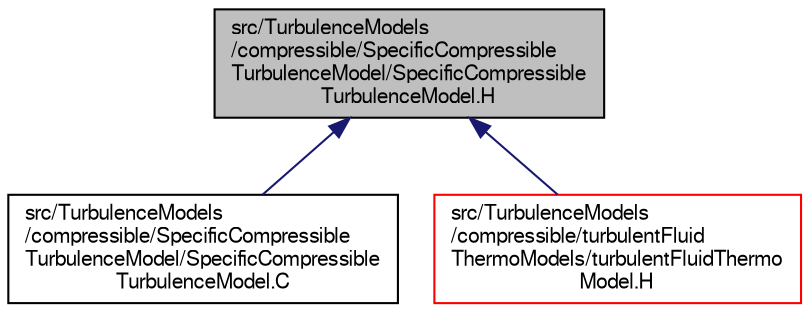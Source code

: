 digraph "src/TurbulenceModels/compressible/SpecificCompressibleTurbulenceModel/SpecificCompressibleTurbulenceModel.H"
{
  bgcolor="transparent";
  edge [fontname="FreeSans",fontsize="10",labelfontname="FreeSans",labelfontsize="10"];
  node [fontname="FreeSans",fontsize="10",shape=record];
  Node1 [label="src/TurbulenceModels\l/compressible/SpecificCompressible\lTurbulenceModel/SpecificCompressible\lTurbulenceModel.H",height=0.2,width=0.4,color="black", fillcolor="grey75", style="filled" fontcolor="black"];
  Node1 -> Node2 [dir="back",color="midnightblue",fontsize="10",style="solid",fontname="FreeSans"];
  Node2 [label="src/TurbulenceModels\l/compressible/SpecificCompressible\lTurbulenceModel/SpecificCompressible\lTurbulenceModel.C",height=0.2,width=0.4,color="black",URL="$a10018.html"];
  Node1 -> Node3 [dir="back",color="midnightblue",fontsize="10",style="solid",fontname="FreeSans"];
  Node3 [label="src/TurbulenceModels\l/compressible/turbulentFluid\lThermoModels/turbulentFluidThermo\lModel.H",height=0.2,width=0.4,color="red",URL="$a10058.html"];
}
